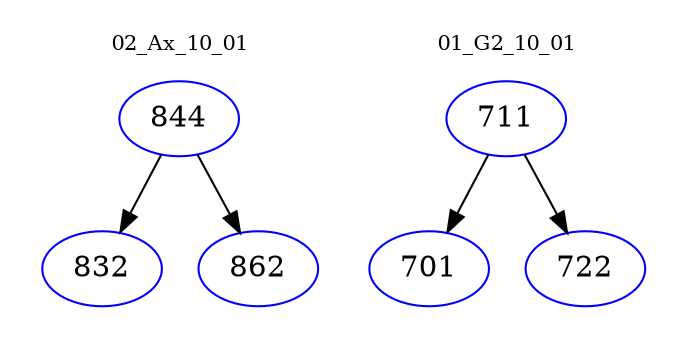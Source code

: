 digraph{
subgraph cluster_0 {
color = white
label = "02_Ax_10_01";
fontsize=10;
T0_844 [label="844", color="blue"]
T0_844 -> T0_832 [color="black"]
T0_832 [label="832", color="blue"]
T0_844 -> T0_862 [color="black"]
T0_862 [label="862", color="blue"]
}
subgraph cluster_1 {
color = white
label = "01_G2_10_01";
fontsize=10;
T1_711 [label="711", color="blue"]
T1_711 -> T1_701 [color="black"]
T1_701 [label="701", color="blue"]
T1_711 -> T1_722 [color="black"]
T1_722 [label="722", color="blue"]
}
}
